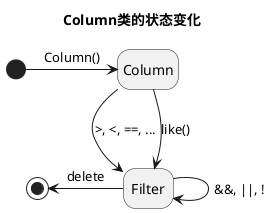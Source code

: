 @startuml Filter State Diagram

title Column类的状态变化
hide empty description

[*] -> Column : Column()
Column --> Filter : >, <, ==, ...
Column --> Filter : like()
Filter --> Filter : &&, ||, !
[*] <- Filter : delete

@enduml
